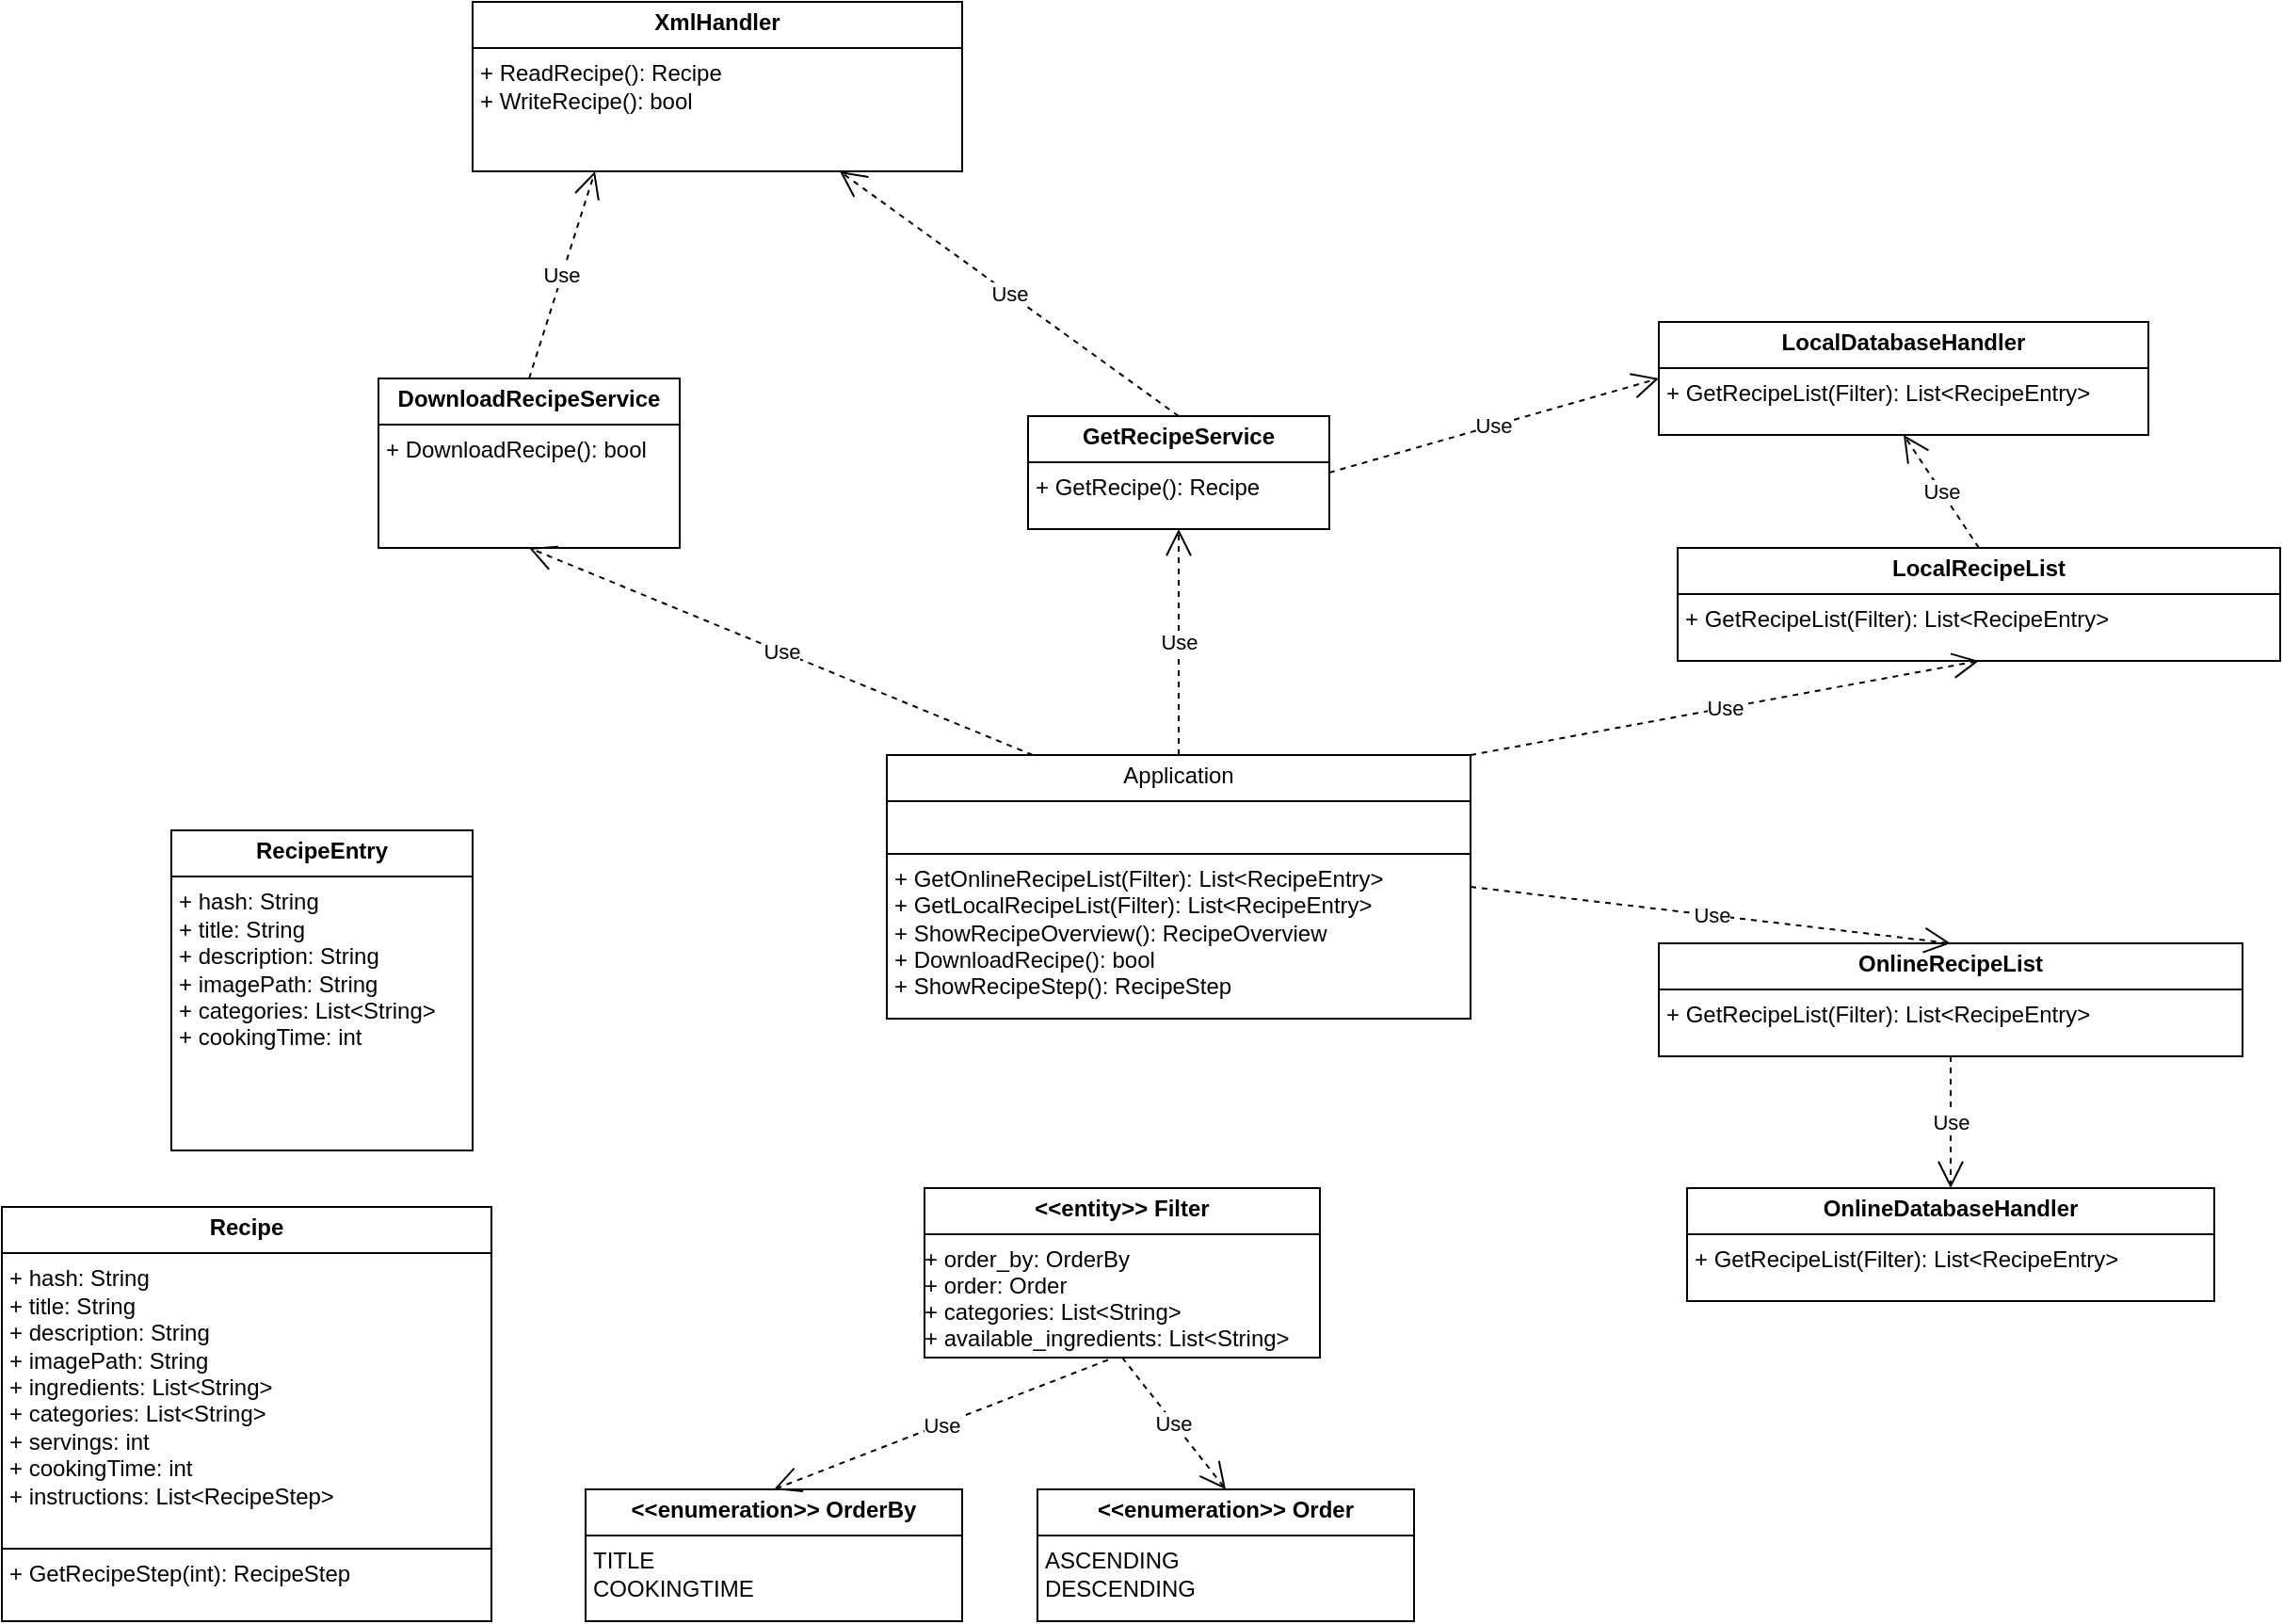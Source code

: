 <mxfile version="24.8.3">
  <diagram name="Seite-1" id="SZToJQ4j4AWYKYPqozxE">
    <mxGraphModel grid="1" page="1" gridSize="10" guides="1" tooltips="1" connect="1" arrows="1" fold="1" pageScale="1" pageWidth="827" pageHeight="1169" background="none" math="0" shadow="0">
      <root>
        <mxCell id="0" />
        <mxCell id="1" parent="0" />
        <mxCell id="rfWlMFKdgZNcgakbCnih-2" value="&lt;p style=&quot;margin:0px;margin-top:4px;text-align:center;&quot;&gt;Application&lt;/p&gt;&lt;hr size=&quot;1&quot; style=&quot;border-style:solid;&quot;&gt;&lt;p style=&quot;margin:0px;margin-left:4px;&quot;&gt;&lt;br&gt;&lt;/p&gt;&lt;hr size=&quot;1&quot; style=&quot;border-style:solid;&quot;&gt;&lt;p style=&quot;margin:0px;margin-left:4px;&quot;&gt;+ GetOnlineRecipeList(Filter): List&amp;lt;RecipeEntry&amp;gt;&lt;/p&gt;&lt;p style=&quot;margin:0px;margin-left:4px;&quot;&gt;+ GetLocalRecipeList(Filter): List&amp;lt;RecipeEntry&amp;gt;&lt;br&gt;&lt;/p&gt;&lt;p style=&quot;margin:0px;margin-left:4px;&quot;&gt;+ ShowRecipeOverview(): RecipeOverview&lt;/p&gt;&lt;p style=&quot;margin:0px;margin-left:4px;&quot;&gt;+ DownloadRecipe(): bool&lt;/p&gt;&lt;p style=&quot;margin:0px;margin-left:4px;&quot;&gt;+ ShowRecipeStep(): RecipeStep&lt;/p&gt;" style="verticalAlign=top;align=left;overflow=fill;html=1;whiteSpace=wrap;" vertex="1" parent="1">
          <mxGeometry x="40" y="80" width="310" height="140" as="geometry" />
        </mxCell>
        <mxCell id="hGAcQgSp1LJPqYN45yss-2" value="&lt;p style=&quot;margin:0px;margin-top:4px;text-align:center;&quot;&gt;&lt;b&gt;OnlineRecipeList&lt;/b&gt;&lt;/p&gt;&lt;hr size=&quot;1&quot; style=&quot;border-style:solid;&quot;&gt;&lt;p style=&quot;margin:0px;margin-left:4px;&quot;&gt;+ GetRecipeList(Filter): List&amp;lt;RecipeEntry&amp;gt;&lt;br&gt;&lt;/p&gt;" style="verticalAlign=top;align=left;overflow=fill;html=1;whiteSpace=wrap;" vertex="1" parent="1">
          <mxGeometry x="450" y="180" width="310" height="60" as="geometry" />
        </mxCell>
        <mxCell id="hGAcQgSp1LJPqYN45yss-3" value="&lt;p style=&quot;margin:0px;margin-top:4px;text-align:center;&quot;&gt;&lt;b&gt;LocalRecipeList&lt;/b&gt;&lt;/p&gt;&lt;hr size=&quot;1&quot; style=&quot;border-style:solid;&quot;&gt;&lt;p style=&quot;margin:0px;margin-left:4px;&quot;&gt;+ GetRecipeList(Filter): List&amp;lt;RecipeEntry&amp;gt;&lt;br&gt;&lt;/p&gt;" style="verticalAlign=top;align=left;overflow=fill;html=1;whiteSpace=wrap;" vertex="1" parent="1">
          <mxGeometry x="460" y="-30" width="320" height="60" as="geometry" />
        </mxCell>
        <mxCell id="hGAcQgSp1LJPqYN45yss-4" value="&lt;p style=&quot;margin:0px;margin-top:4px;text-align:center;&quot;&gt;&lt;b&gt;DownloadRecipeService&lt;/b&gt;&lt;/p&gt;&lt;hr size=&quot;1&quot; style=&quot;border-style:solid;&quot;&gt;&lt;p style=&quot;margin:0px;margin-left:4px;&quot;&gt;+ DownloadRecipe(): bool&lt;br&gt;&lt;/p&gt;" style="verticalAlign=top;align=left;overflow=fill;html=1;whiteSpace=wrap;" vertex="1" parent="1">
          <mxGeometry x="-230" y="-120" width="160" height="90" as="geometry" />
        </mxCell>
        <mxCell id="hGAcQgSp1LJPqYN45yss-5" value="&lt;p style=&quot;margin:0px;margin-top:4px;text-align:center;&quot;&gt;&lt;b&gt;XmlHandler&lt;/b&gt;&lt;/p&gt;&lt;hr size=&quot;1&quot; style=&quot;border-style:solid;&quot;&gt;&lt;p style=&quot;margin:0px;margin-left:4px;&quot;&gt;+ ReadRecipe(): Recipe&lt;br&gt;&lt;/p&gt;&lt;p style=&quot;margin:0px;margin-left:4px;&quot;&gt;+ WriteRecipe(): bool&lt;/p&gt;" style="verticalAlign=top;align=left;overflow=fill;html=1;whiteSpace=wrap;" vertex="1" parent="1">
          <mxGeometry x="-180" y="-320" width="260" height="90" as="geometry" />
        </mxCell>
        <mxCell id="hGAcQgSp1LJPqYN45yss-6" value="&lt;p style=&quot;margin:0px;margin-top:4px;text-align:center;&quot;&gt;&lt;b&gt;LocalDatabaseHandler&lt;/b&gt;&lt;/p&gt;&lt;hr size=&quot;1&quot; style=&quot;border-style:solid;&quot;&gt;&lt;p style=&quot;margin:0px;margin-left:4px;&quot;&gt;+ GetRecipeList(Filter): List&amp;lt;RecipeEntry&amp;gt;&lt;br&gt;&lt;/p&gt;" style="verticalAlign=top;align=left;overflow=fill;html=1;whiteSpace=wrap;" vertex="1" parent="1">
          <mxGeometry x="450" y="-150" width="260" height="60" as="geometry" />
        </mxCell>
        <mxCell id="hGAcQgSp1LJPqYN45yss-8" value="&lt;p style=&quot;margin:0px;margin-top:4px;text-align:center;&quot;&gt;&lt;b&gt;OnlineDatabaseHandler&lt;/b&gt;&lt;/p&gt;&lt;hr size=&quot;1&quot; style=&quot;border-style:solid;&quot;&gt;&lt;p style=&quot;margin:0px;margin-left:4px;&quot;&gt;+ GetRecipeList(Filter): List&amp;lt;RecipeEntry&amp;gt;&lt;br&gt;&lt;/p&gt;" style="verticalAlign=top;align=left;overflow=fill;html=1;whiteSpace=wrap;" vertex="1" parent="1">
          <mxGeometry x="465" y="310" width="280" height="60" as="geometry" />
        </mxCell>
        <mxCell id="hGAcQgSp1LJPqYN45yss-11" value="&lt;p style=&quot;margin:0px;margin-top:4px;text-align:center;&quot;&gt;&lt;b&gt;&amp;lt;&amp;lt;entity&amp;gt;&amp;gt; Filter&lt;/b&gt;&lt;/p&gt;&lt;hr size=&quot;1&quot; style=&quot;border-style:solid;&quot;&gt;&lt;div style=&quot;height:2px;&quot;&gt;+ order_by: OrderBy&lt;/div&gt;&lt;div style=&quot;height:2px;&quot;&gt;&lt;br&gt;&lt;/div&gt;&lt;div style=&quot;height:2px;&quot;&gt;&lt;br&gt;&lt;/div&gt;&lt;div style=&quot;height:2px;&quot;&gt;&lt;br&gt;&lt;/div&gt;&lt;div style=&quot;height:2px;&quot;&gt;&lt;br&gt;&lt;/div&gt;&lt;div style=&quot;height:2px;&quot;&gt;&lt;br&gt;&lt;/div&gt;&lt;div style=&quot;height:2px;&quot;&gt;&lt;br&gt;&lt;/div&gt;&lt;div style=&quot;height:2px;&quot;&gt;+ order: Order&lt;/div&gt;&lt;div style=&quot;height:2px;&quot;&gt;&lt;br&gt;&lt;/div&gt;&lt;div style=&quot;height:2px;&quot;&gt;&lt;br&gt;&lt;/div&gt;&lt;div style=&quot;height:2px;&quot;&gt;&lt;br&gt;&lt;/div&gt;&lt;div style=&quot;height:2px;&quot;&gt;&lt;br&gt;&lt;/div&gt;&lt;div style=&quot;height:2px;&quot;&gt;&lt;br&gt;&lt;/div&gt;&lt;div style=&quot;height:2px;&quot;&gt;&lt;br&gt;&lt;/div&gt;&lt;div style=&quot;height:2px;&quot;&gt;+ categories: List&amp;lt;String&amp;gt;&lt;/div&gt;&lt;div style=&quot;height:2px;&quot;&gt;&lt;br&gt;&lt;/div&gt;&lt;div style=&quot;height:2px;&quot;&gt;&lt;br&gt;&lt;/div&gt;&lt;div style=&quot;height:2px;&quot;&gt;&lt;br&gt;&lt;/div&gt;&lt;div style=&quot;height:2px;&quot;&gt;&lt;br&gt;&lt;/div&gt;&lt;div style=&quot;height:2px;&quot;&gt;&lt;br&gt;&lt;/div&gt;&lt;div style=&quot;height:2px;&quot;&gt;&lt;br&gt;&lt;/div&gt;&lt;div style=&quot;height:2px;&quot;&gt;+ available_ingredients: List&amp;lt;String&amp;gt;&lt;/div&gt;&lt;div style=&quot;height:2px;&quot;&gt;&lt;br&gt;&lt;/div&gt;" style="verticalAlign=top;align=left;overflow=fill;html=1;whiteSpace=wrap;" vertex="1" parent="1">
          <mxGeometry x="60" y="310" width="210" height="90" as="geometry" />
        </mxCell>
        <mxCell id="hGAcQgSp1LJPqYN45yss-20" value="&lt;p style=&quot;margin:0px;margin-top:4px;text-align:center;&quot;&gt;&lt;b&gt;&amp;lt;&amp;lt;enumeration&amp;gt;&amp;gt; OrderBy&lt;/b&gt;&lt;/p&gt;&lt;hr size=&quot;1&quot; style=&quot;border-style:solid;&quot;&gt;&lt;p style=&quot;margin:0px;margin-left:4px;&quot;&gt;TITLE&lt;/p&gt;&lt;p style=&quot;margin:0px;margin-left:4px;&quot;&gt;COOKINGTIME&lt;/p&gt;" style="verticalAlign=top;align=left;overflow=fill;html=1;whiteSpace=wrap;" vertex="1" parent="1">
          <mxGeometry x="-120" y="470" width="200" height="70" as="geometry" />
        </mxCell>
        <mxCell id="hGAcQgSp1LJPqYN45yss-21" value="&lt;p style=&quot;margin:0px;margin-top:4px;text-align:center;&quot;&gt;&lt;b&gt;&amp;lt;&amp;lt;enumeration&amp;gt;&amp;gt; Order&lt;/b&gt;&lt;/p&gt;&lt;hr size=&quot;1&quot; style=&quot;border-style:solid;&quot;&gt;&lt;p style=&quot;margin:0px;margin-left:4px;&quot;&gt;ASCENDING&lt;/p&gt;&lt;p style=&quot;margin:0px;margin-left:4px;&quot;&gt;DESCENDING&lt;/p&gt;" style="verticalAlign=top;align=left;overflow=fill;html=1;whiteSpace=wrap;" vertex="1" parent="1">
          <mxGeometry x="120" y="470" width="200" height="70" as="geometry" />
        </mxCell>
        <mxCell id="hGAcQgSp1LJPqYN45yss-22" value="&lt;p style=&quot;margin:0px;margin-top:4px;text-align:center;&quot;&gt;&lt;b&gt;Recipe&lt;/b&gt;&lt;/p&gt;&lt;hr size=&quot;1&quot; style=&quot;border-style:solid;&quot;&gt;&lt;p style=&quot;margin:0px;margin-left:4px;&quot;&gt;+ hash: String&lt;/p&gt;&lt;p style=&quot;margin:0px;margin-left:4px;&quot;&gt;+ title: String&lt;/p&gt;&lt;p style=&quot;margin:0px;margin-left:4px;&quot;&gt;+ description: String&lt;/p&gt;&lt;p style=&quot;margin:0px;margin-left:4px;&quot;&gt;+ imagePath: String&lt;/p&gt;&lt;p style=&quot;margin:0px;margin-left:4px;&quot;&gt;+ ingredients: List&amp;lt;String&amp;gt;&lt;/p&gt;&lt;p style=&quot;margin:0px;margin-left:4px;&quot;&gt;+ categories: List&amp;lt;String&amp;gt;&lt;/p&gt;&lt;p style=&quot;margin:0px;margin-left:4px;&quot;&gt;+ servings: int&lt;/p&gt;&lt;p style=&quot;margin:0px;margin-left:4px;&quot;&gt;+ cookingTime: int&lt;/p&gt;&lt;p style=&quot;margin:0px;margin-left:4px;&quot;&gt;+ instructions: List&amp;lt;RecipeStep&amp;gt;&lt;/p&gt;&lt;p style=&quot;margin:0px;margin-left:4px;&quot;&gt;&lt;br&gt;&lt;/p&gt;&lt;hr size=&quot;1&quot; style=&quot;border-style:solid;&quot;&gt;&lt;p style=&quot;margin:0px;margin-left:4px;&quot;&gt;+ GetRecipeStep(int): RecipeStep&lt;/p&gt;" style="verticalAlign=top;align=left;overflow=fill;html=1;whiteSpace=wrap;" vertex="1" parent="1">
          <mxGeometry x="-430" y="320" width="260" height="220" as="geometry" />
        </mxCell>
        <mxCell id="hGAcQgSp1LJPqYN45yss-23" value="&lt;p style=&quot;margin:0px;margin-top:4px;text-align:center;&quot;&gt;&lt;b&gt;GetRecipeService&lt;/b&gt;&lt;/p&gt;&lt;hr size=&quot;1&quot; style=&quot;border-style:solid;&quot;&gt;&lt;p style=&quot;margin:0px;margin-left:4px;&quot;&gt;+ GetRecipe(): Recipe&lt;/p&gt;" style="verticalAlign=top;align=left;overflow=fill;html=1;whiteSpace=wrap;" vertex="1" parent="1">
          <mxGeometry x="115" y="-100" width="160" height="60" as="geometry" />
        </mxCell>
        <mxCell id="hGAcQgSp1LJPqYN45yss-24" value="Use" style="endArrow=open;endSize=12;dashed=1;html=1;rounded=0;exitX=0.5;exitY=0;exitDx=0;exitDy=0;entryX=0.5;entryY=1;entryDx=0;entryDy=0;" edge="1" parent="1" source="rfWlMFKdgZNcgakbCnih-2" target="hGAcQgSp1LJPqYN45yss-23">
          <mxGeometry width="160" relative="1" as="geometry">
            <mxPoint x="170" y="-30" as="sourcePoint" />
            <mxPoint x="330" y="-30" as="targetPoint" />
          </mxGeometry>
        </mxCell>
        <mxCell id="hGAcQgSp1LJPqYN45yss-25" value="Use" style="endArrow=open;endSize=12;dashed=1;html=1;rounded=0;exitX=0.25;exitY=0;exitDx=0;exitDy=0;entryX=0.5;entryY=1;entryDx=0;entryDy=0;" edge="1" parent="1" source="rfWlMFKdgZNcgakbCnih-2" target="hGAcQgSp1LJPqYN45yss-4">
          <mxGeometry width="160" relative="1" as="geometry">
            <mxPoint x="170" y="-30" as="sourcePoint" />
            <mxPoint x="330" y="-30" as="targetPoint" />
          </mxGeometry>
        </mxCell>
        <mxCell id="hGAcQgSp1LJPqYN45yss-26" value="Use" style="endArrow=open;endSize=12;dashed=1;html=1;rounded=0;exitX=0.5;exitY=0;exitDx=0;exitDy=0;entryX=0.25;entryY=1;entryDx=0;entryDy=0;" edge="1" parent="1" source="hGAcQgSp1LJPqYN45yss-4" target="hGAcQgSp1LJPqYN45yss-5">
          <mxGeometry width="160" relative="1" as="geometry">
            <mxPoint x="170" y="-30" as="sourcePoint" />
            <mxPoint x="330" y="-30" as="targetPoint" />
          </mxGeometry>
        </mxCell>
        <mxCell id="hGAcQgSp1LJPqYN45yss-27" value="Use" style="endArrow=open;endSize=12;dashed=1;html=1;rounded=0;exitX=0.5;exitY=0;exitDx=0;exitDy=0;entryX=0.75;entryY=1;entryDx=0;entryDy=0;" edge="1" parent="1" source="hGAcQgSp1LJPqYN45yss-23" target="hGAcQgSp1LJPqYN45yss-5">
          <mxGeometry width="160" relative="1" as="geometry">
            <mxPoint x="170" y="-30" as="sourcePoint" />
            <mxPoint x="330" y="-30" as="targetPoint" />
          </mxGeometry>
        </mxCell>
        <mxCell id="hGAcQgSp1LJPqYN45yss-28" value="Use" style="endArrow=open;endSize=12;dashed=1;html=1;rounded=0;exitX=0.464;exitY=1.014;exitDx=0;exitDy=0;exitPerimeter=0;entryX=0.5;entryY=0;entryDx=0;entryDy=0;" edge="1" parent="1" source="hGAcQgSp1LJPqYN45yss-11" target="hGAcQgSp1LJPqYN45yss-20">
          <mxGeometry width="160" relative="1" as="geometry">
            <mxPoint x="160" y="280" as="sourcePoint" />
            <mxPoint x="320" y="280" as="targetPoint" />
          </mxGeometry>
        </mxCell>
        <mxCell id="hGAcQgSp1LJPqYN45yss-29" value="Use" style="endArrow=open;endSize=12;dashed=1;html=1;rounded=0;exitX=0.5;exitY=1;exitDx=0;exitDy=0;entryX=0.5;entryY=0;entryDx=0;entryDy=0;" edge="1" parent="1" source="hGAcQgSp1LJPqYN45yss-11" target="hGAcQgSp1LJPqYN45yss-21">
          <mxGeometry width="160" relative="1" as="geometry">
            <mxPoint x="160" y="280" as="sourcePoint" />
            <mxPoint x="320" y="280" as="targetPoint" />
          </mxGeometry>
        </mxCell>
        <mxCell id="hGAcQgSp1LJPqYN45yss-30" value="Use" style="endArrow=open;endSize=12;dashed=1;html=1;rounded=0;exitX=1;exitY=0;exitDx=0;exitDy=0;entryX=0.5;entryY=1;entryDx=0;entryDy=0;" edge="1" parent="1" source="rfWlMFKdgZNcgakbCnih-2" target="hGAcQgSp1LJPqYN45yss-3">
          <mxGeometry width="160" relative="1" as="geometry">
            <mxPoint x="160" y="250" as="sourcePoint" />
            <mxPoint x="320" y="250" as="targetPoint" />
          </mxGeometry>
        </mxCell>
        <mxCell id="hGAcQgSp1LJPqYN45yss-31" value="Use" style="endArrow=open;endSize=12;dashed=1;html=1;rounded=0;exitX=0.5;exitY=0;exitDx=0;exitDy=0;entryX=0.5;entryY=1;entryDx=0;entryDy=0;" edge="1" parent="1" source="hGAcQgSp1LJPqYN45yss-3" target="hGAcQgSp1LJPqYN45yss-6">
          <mxGeometry width="160" relative="1" as="geometry">
            <mxPoint x="160" y="10" as="sourcePoint" />
            <mxPoint x="320" y="10" as="targetPoint" />
          </mxGeometry>
        </mxCell>
        <mxCell id="hGAcQgSp1LJPqYN45yss-32" value="Use" style="endArrow=open;endSize=12;dashed=1;html=1;rounded=0;exitX=1;exitY=0.5;exitDx=0;exitDy=0;entryX=0;entryY=0.5;entryDx=0;entryDy=0;" edge="1" parent="1" source="hGAcQgSp1LJPqYN45yss-23" target="hGAcQgSp1LJPqYN45yss-6">
          <mxGeometry width="160" relative="1" as="geometry">
            <mxPoint x="160" y="10" as="sourcePoint" />
            <mxPoint x="320" y="10" as="targetPoint" />
          </mxGeometry>
        </mxCell>
        <mxCell id="hGAcQgSp1LJPqYN45yss-33" value="Use" style="endArrow=open;endSize=12;dashed=1;html=1;rounded=0;exitX=1;exitY=0.5;exitDx=0;exitDy=0;entryX=0.5;entryY=0;entryDx=0;entryDy=0;" edge="1" parent="1" source="rfWlMFKdgZNcgakbCnih-2" target="hGAcQgSp1LJPqYN45yss-2">
          <mxGeometry width="160" relative="1" as="geometry">
            <mxPoint x="160" y="220" as="sourcePoint" />
            <mxPoint x="320" y="220" as="targetPoint" />
          </mxGeometry>
        </mxCell>
        <mxCell id="hGAcQgSp1LJPqYN45yss-34" value="Use" style="endArrow=open;endSize=12;dashed=1;html=1;rounded=0;exitX=0.5;exitY=1;exitDx=0;exitDy=0;entryX=0.5;entryY=0;entryDx=0;entryDy=0;" edge="1" parent="1" source="hGAcQgSp1LJPqYN45yss-2" target="hGAcQgSp1LJPqYN45yss-8">
          <mxGeometry width="160" relative="1" as="geometry">
            <mxPoint x="160" y="220" as="sourcePoint" />
            <mxPoint x="320" y="220" as="targetPoint" />
          </mxGeometry>
        </mxCell>
        <mxCell id="hGAcQgSp1LJPqYN45yss-35" value="&lt;p style=&quot;margin:0px;margin-top:4px;text-align:center;&quot;&gt;&lt;b&gt;RecipeEntry&lt;/b&gt;&lt;/p&gt;&lt;hr size=&quot;1&quot; style=&quot;border-style:solid;&quot;&gt;&lt;p style=&quot;margin: 0px 0px 0px 4px;&quot;&gt;+ hash: String&lt;/p&gt;&lt;p style=&quot;margin: 0px 0px 0px 4px;&quot;&gt;+ title: String&lt;/p&gt;&lt;p style=&quot;margin: 0px 0px 0px 4px;&quot;&gt;+ description: String&lt;/p&gt;&lt;p style=&quot;margin: 0px 0px 0px 4px;&quot;&gt;+ imagePath: String&lt;/p&gt;&lt;p style=&quot;margin: 0px 0px 0px 4px;&quot;&gt;+ categories: List&amp;lt;String&amp;gt;&lt;/p&gt;&lt;p style=&quot;margin: 0px 0px 0px 4px;&quot;&gt;+ cookingTime: int&lt;/p&gt;" style="verticalAlign=top;align=left;overflow=fill;html=1;whiteSpace=wrap;" vertex="1" parent="1">
          <mxGeometry x="-340" y="120" width="160" height="170" as="geometry" />
        </mxCell>
      </root>
    </mxGraphModel>
  </diagram>
</mxfile>

